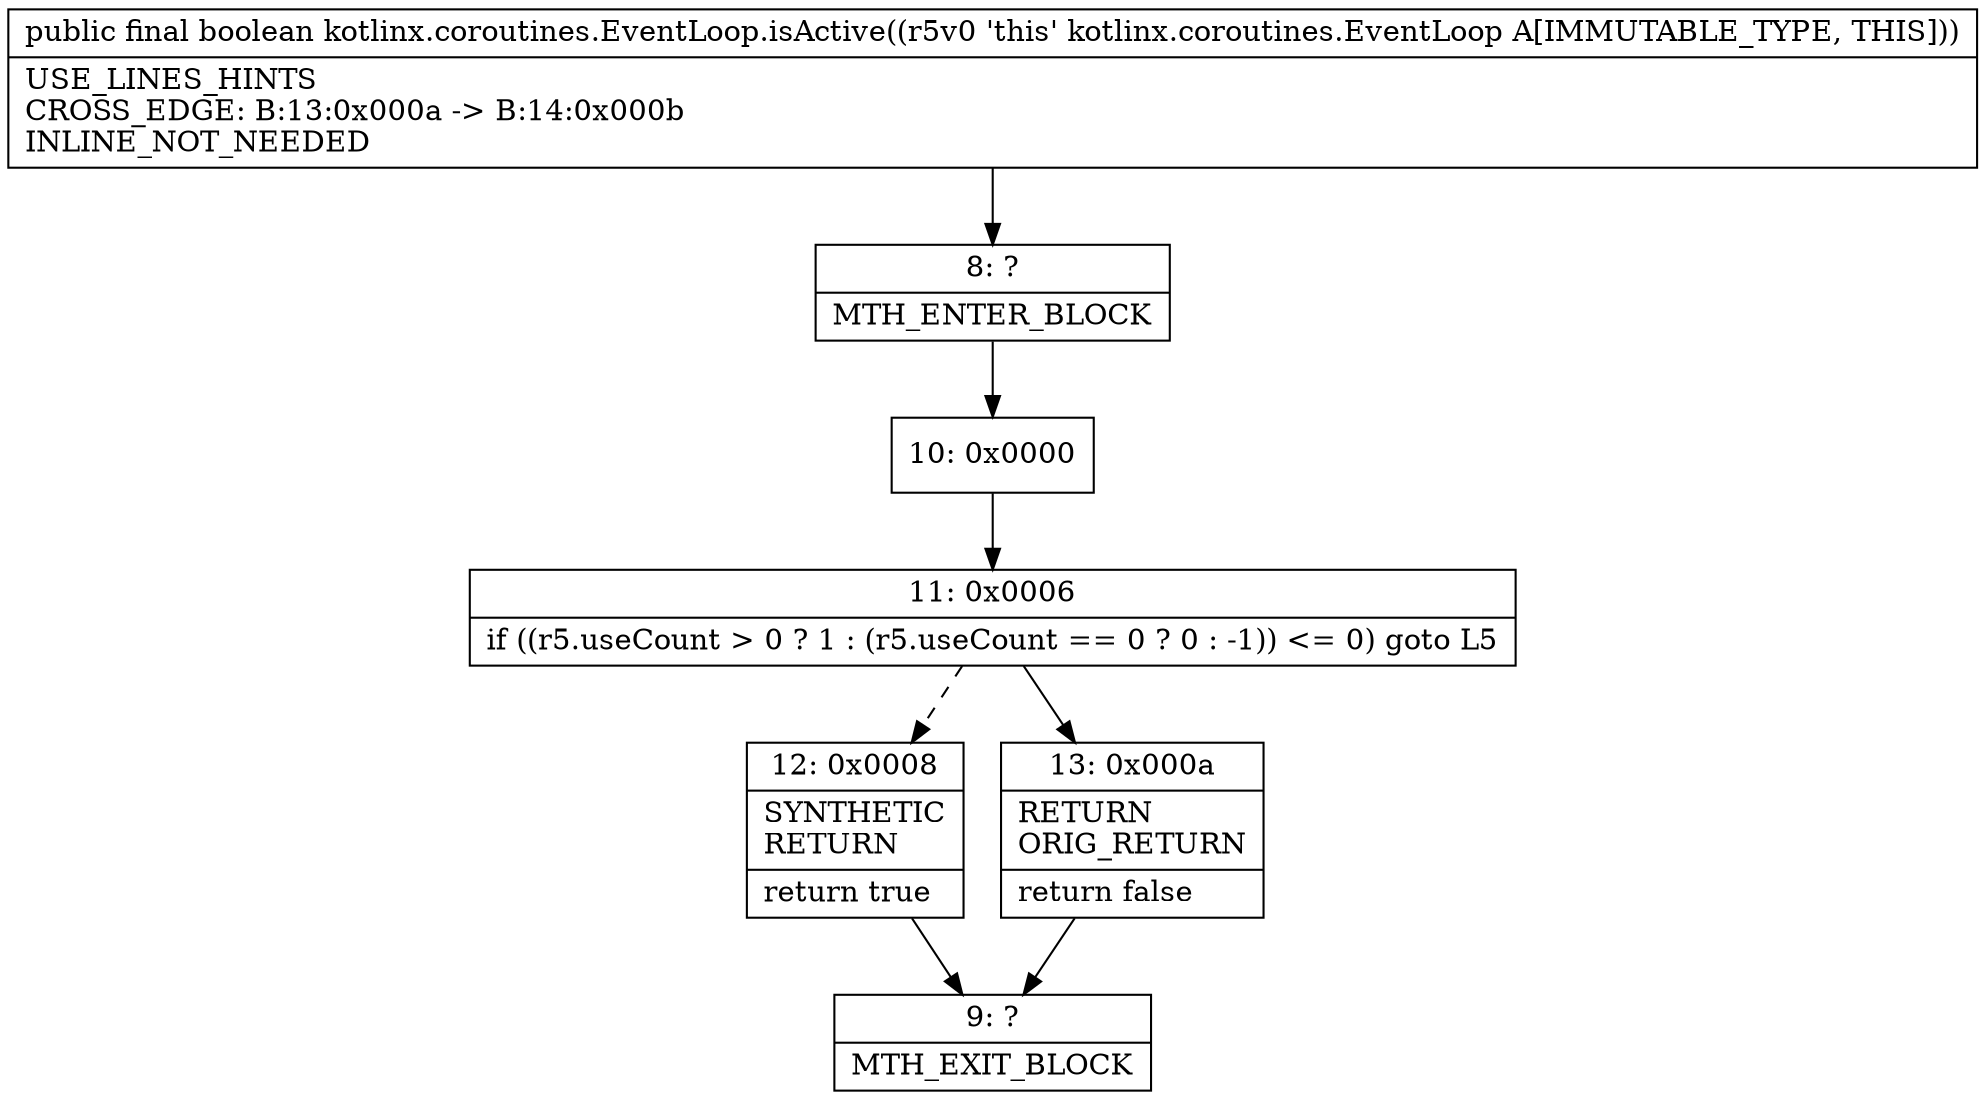 digraph "CFG forkotlinx.coroutines.EventLoop.isActive()Z" {
Node_8 [shape=record,label="{8\:\ ?|MTH_ENTER_BLOCK\l}"];
Node_10 [shape=record,label="{10\:\ 0x0000}"];
Node_11 [shape=record,label="{11\:\ 0x0006|if ((r5.useCount \> 0 ? 1 : (r5.useCount == 0 ? 0 : \-1)) \<= 0) goto L5\l}"];
Node_12 [shape=record,label="{12\:\ 0x0008|SYNTHETIC\lRETURN\l|return true\l}"];
Node_9 [shape=record,label="{9\:\ ?|MTH_EXIT_BLOCK\l}"];
Node_13 [shape=record,label="{13\:\ 0x000a|RETURN\lORIG_RETURN\l|return false\l}"];
MethodNode[shape=record,label="{public final boolean kotlinx.coroutines.EventLoop.isActive((r5v0 'this' kotlinx.coroutines.EventLoop A[IMMUTABLE_TYPE, THIS]))  | USE_LINES_HINTS\lCROSS_EDGE: B:13:0x000a \-\> B:14:0x000b\lINLINE_NOT_NEEDED\l}"];
MethodNode -> Node_8;Node_8 -> Node_10;
Node_10 -> Node_11;
Node_11 -> Node_12[style=dashed];
Node_11 -> Node_13;
Node_12 -> Node_9;
Node_13 -> Node_9;
}


